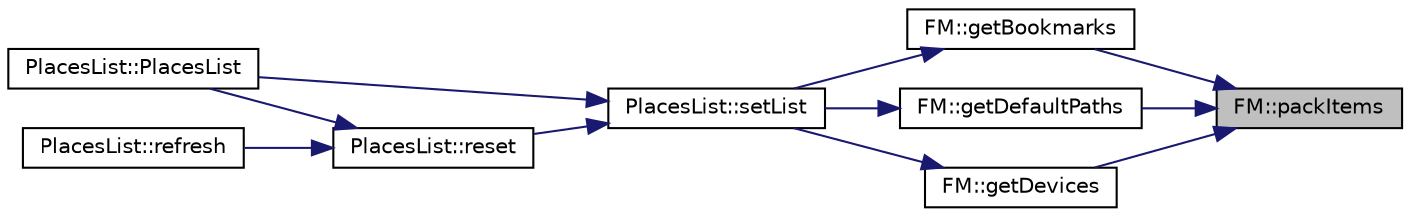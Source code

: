 digraph "FM::packItems"
{
 // INTERACTIVE_SVG=YES
 // LATEX_PDF_SIZE
  edge [fontname="Helvetica",fontsize="10",labelfontname="Helvetica",labelfontsize="10"];
  node [fontname="Helvetica",fontsize="10",shape=record];
  rankdir="RL";
  Node447 [label="FM::packItems",height=0.2,width=0.4,color="black", fillcolor="grey75", style="filled", fontcolor="black",tooltip=" "];
  Node447 -> Node448 [dir="back",color="midnightblue",fontsize="10",style="solid",fontname="Helvetica"];
  Node448 [label="FM::getBookmarks",height=0.2,width=0.4,color="black", fillcolor="white", style="filled",URL="$class_f_m.html#acbf41f8d414bedff66474a6324ecf701",tooltip=" "];
  Node448 -> Node449 [dir="back",color="midnightblue",fontsize="10",style="solid",fontname="Helvetica"];
  Node449 [label="PlacesList::setList",height=0.2,width=0.4,color="black", fillcolor="white", style="filled",URL="$class_places_list.html#a97a8a712f20cd66fe4db1dcc5a29dba2",tooltip=" "];
  Node449 -> Node450 [dir="back",color="midnightblue",fontsize="10",style="solid",fontname="Helvetica"];
  Node450 [label="PlacesList::PlacesList",height=0.2,width=0.4,color="black", fillcolor="white", style="filled",URL="$class_places_list.html#a6a5f61e12f9c72591c6d333d97f93488",tooltip=" "];
  Node449 -> Node451 [dir="back",color="midnightblue",fontsize="10",style="solid",fontname="Helvetica"];
  Node451 [label="PlacesList::reset",height=0.2,width=0.4,color="black", fillcolor="white", style="filled",URL="$class_places_list.html#ab5382f7dc4b06d050f8a932921625b73",tooltip=" "];
  Node451 -> Node450 [dir="back",color="midnightblue",fontsize="10",style="solid",fontname="Helvetica"];
  Node451 -> Node452 [dir="back",color="midnightblue",fontsize="10",style="solid",fontname="Helvetica"];
  Node452 [label="PlacesList::refresh",height=0.2,width=0.4,color="black", fillcolor="white", style="filled",URL="$class_places_list.html#adbf2759aafc3cf0e3169975238419f09",tooltip=" "];
  Node447 -> Node453 [dir="back",color="midnightblue",fontsize="10",style="solid",fontname="Helvetica"];
  Node453 [label="FM::getDefaultPaths",height=0.2,width=0.4,color="black", fillcolor="white", style="filled",URL="$class_f_m.html#ad7dfcd13bfd9f22583842cac76079d3f",tooltip=" "];
  Node453 -> Node449 [dir="back",color="midnightblue",fontsize="10",style="solid",fontname="Helvetica"];
  Node447 -> Node454 [dir="back",color="midnightblue",fontsize="10",style="solid",fontname="Helvetica"];
  Node454 [label="FM::getDevices",height=0.2,width=0.4,color="black", fillcolor="white", style="filled",URL="$class_f_m.html#af6f17df8dd5f13cdf82e6d3eeb069929",tooltip=" "];
  Node454 -> Node449 [dir="back",color="midnightblue",fontsize="10",style="solid",fontname="Helvetica"];
}
